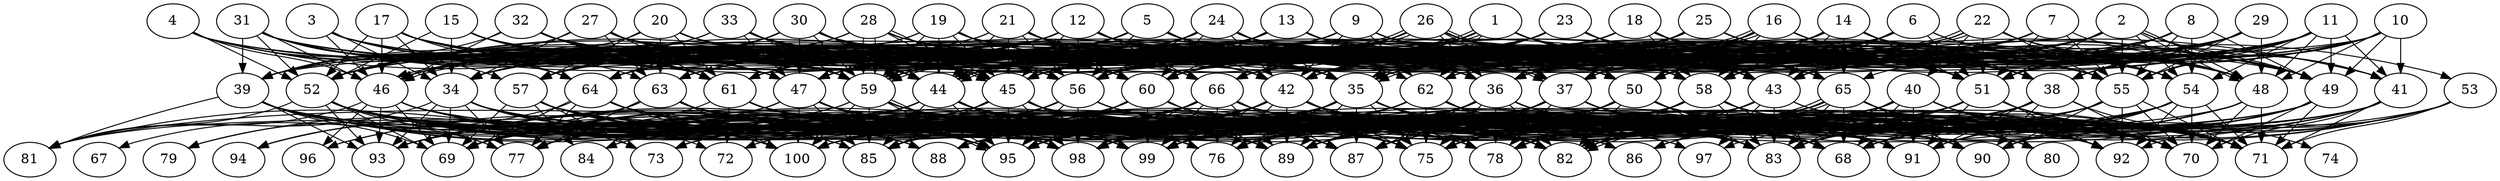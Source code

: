 // DAG automatically generated by daggen at Fri Aug  4 16:35:14 2017
// ./daggen --dot -n 100 --fat 0.8 --regular 0.8 --density 0.8 --jump 1 
digraph G {
  1 [size="28991", alpha="0.07"]
  1 -> 34 [size ="75"]
  1 -> 39 [size ="75"]
  1 -> 42 [size ="75"]
  1 -> 43 [size ="75"]
  1 -> 44 [size ="75"]
  1 -> 44 [size ="75"]
  1 -> 45 [size ="75"]
  1 -> 48 [size ="75"]
  1 -> 49 [size ="75"]
  1 -> 51 [size ="75"]
  1 -> 58 [size ="75"]
  1 -> 60 [size ="75"]
  1 -> 62 [size ="75"]
  2 [size="2390", alpha="0.10"]
  2 -> 34 [size ="210"]
  2 -> 35 [size ="210"]
  2 -> 37 [size ="210"]
  2 -> 41 [size ="210"]
  2 -> 44 [size ="210"]
  2 -> 47 [size ="210"]
  2 -> 48 [size ="210"]
  2 -> 48 [size ="210"]
  2 -> 49 [size ="210"]
  2 -> 50 [size ="210"]
  2 -> 51 [size ="210"]
  2 -> 54 [size ="210"]
  2 -> 55 [size ="210"]
  2 -> 56 [size ="210"]
  2 -> 57 [size ="210"]
  2 -> 59 [size ="210"]
  3 [size="8590", alpha="0.12"]
  3 -> 34 [size ="34"]
  3 -> 42 [size ="34"]
  3 -> 44 [size ="34"]
  3 -> 46 [size ="34"]
  3 -> 47 [size ="34"]
  3 -> 50 [size ="34"]
  3 -> 54 [size ="34"]
  3 -> 60 [size ="34"]
  3 -> 63 [size ="34"]
  4 [size="576193", alpha="0.04"]
  4 -> 35 [size ="839"]
  4 -> 46 [size ="839"]
  4 -> 47 [size ="839"]
  4 -> 50 [size ="839"]
  4 -> 52 [size ="839"]
  4 -> 56 [size ="839"]
  4 -> 61 [size ="839"]
  4 -> 64 [size ="839"]
  5 [size="1073742", alpha="0.20"]
  5 -> 34 [size ="839"]
  5 -> 36 [size ="839"]
  5 -> 42 [size ="839"]
  5 -> 43 [size ="839"]
  5 -> 44 [size ="839"]
  5 -> 46 [size ="839"]
  5 -> 48 [size ="839"]
  5 -> 50 [size ="839"]
  5 -> 51 [size ="839"]
  5 -> 52 [size ="839"]
  5 -> 55 [size ="839"]
  5 -> 56 [size ="839"]
  5 -> 58 [size ="839"]
  5 -> 59 [size ="839"]
  5 -> 61 [size ="839"]
  5 -> 63 [size ="839"]
  6 [size="42950", alpha="0.10"]
  6 -> 42 [size ="134"]
  6 -> 43 [size ="134"]
  6 -> 45 [size ="134"]
  6 -> 46 [size ="134"]
  6 -> 47 [size ="134"]
  6 -> 48 [size ="134"]
  6 -> 50 [size ="134"]
  6 -> 51 [size ="134"]
  6 -> 54 [size ="134"]
  6 -> 58 [size ="134"]
  6 -> 60 [size ="134"]
  6 -> 66 [size ="134"]
  7 [size="549756", alpha="0.01"]
  7 -> 35 [size ="537"]
  7 -> 43 [size ="537"]
  7 -> 44 [size ="537"]
  7 -> 45 [size ="537"]
  7 -> 49 [size ="537"]
  7 -> 51 [size ="537"]
  7 -> 55 [size ="537"]
  7 -> 56 [size ="537"]
  7 -> 58 [size ="537"]
  7 -> 59 [size ="537"]
  7 -> 60 [size ="537"]
  7 -> 62 [size ="537"]
  8 [size="7893", alpha="0.07"]
  8 -> 35 [size ="839"]
  8 -> 43 [size ="839"]
  8 -> 44 [size ="839"]
  8 -> 45 [size ="839"]
  8 -> 49 [size ="839"]
  8 -> 51 [size ="839"]
  8 -> 54 [size ="839"]
  8 -> 55 [size ="839"]
  8 -> 56 [size ="839"]
  8 -> 58 [size ="839"]
  8 -> 59 [size ="839"]
  9 [size="3193", alpha="0.17"]
  9 -> 34 [size ="75"]
  9 -> 41 [size ="75"]
  9 -> 42 [size ="75"]
  9 -> 43 [size ="75"]
  9 -> 45 [size ="75"]
  9 -> 47 [size ="75"]
  9 -> 49 [size ="75"]
  9 -> 51 [size ="75"]
  9 -> 52 [size ="75"]
  9 -> 56 [size ="75"]
  9 -> 58 [size ="75"]
  9 -> 61 [size ="75"]
  9 -> 62 [size ="75"]
  10 [size="28991", alpha="0.16"]
  10 -> 38 [size ="75"]
  10 -> 39 [size ="75"]
  10 -> 41 [size ="75"]
  10 -> 43 [size ="75"]
  10 -> 45 [size ="75"]
  10 -> 48 [size ="75"]
  10 -> 49 [size ="75"]
  10 -> 51 [size ="75"]
  10 -> 55 [size ="75"]
  10 -> 56 [size ="75"]
  10 -> 58 [size ="75"]
  10 -> 60 [size ="75"]
  11 [size="41638", alpha="0.08"]
  11 -> 35 [size ="34"]
  11 -> 38 [size ="34"]
  11 -> 41 [size ="34"]
  11 -> 45 [size ="34"]
  11 -> 46 [size ="34"]
  11 -> 47 [size ="34"]
  11 -> 48 [size ="34"]
  11 -> 49 [size ="34"]
  11 -> 51 [size ="34"]
  11 -> 54 [size ="34"]
  11 -> 55 [size ="34"]
  11 -> 56 [size ="34"]
  11 -> 58 [size ="34"]
  11 -> 62 [size ="34"]
  11 -> 64 [size ="34"]
  12 [size="12423", alpha="0.04"]
  12 -> 34 [size ="302"]
  12 -> 35 [size ="302"]
  12 -> 38 [size ="302"]
  12 -> 43 [size ="302"]
  12 -> 45 [size ="302"]
  12 -> 46 [size ="302"]
  12 -> 47 [size ="302"]
  12 -> 49 [size ="302"]
  12 -> 51 [size ="302"]
  12 -> 52 [size ="302"]
  12 -> 55 [size ="302"]
  12 -> 56 [size ="302"]
  12 -> 57 [size ="302"]
  12 -> 58 [size ="302"]
  12 -> 63 [size ="302"]
  12 -> 64 [size ="302"]
  12 -> 66 [size ="302"]
  13 [size="32929", alpha="0.08"]
  13 -> 36 [size ="679"]
  13 -> 38 [size ="679"]
  13 -> 44 [size ="679"]
  13 -> 46 [size ="679"]
  13 -> 49 [size ="679"]
  13 -> 51 [size ="679"]
  13 -> 52 [size ="679"]
  13 -> 56 [size ="679"]
  13 -> 58 [size ="679"]
  13 -> 60 [size ="679"]
  13 -> 63 [size ="679"]
  14 [size="12553", alpha="0.03"]
  14 -> 34 [size ="839"]
  14 -> 35 [size ="839"]
  14 -> 36 [size ="839"]
  14 -> 38 [size ="839"]
  14 -> 42 [size ="839"]
  14 -> 43 [size ="839"]
  14 -> 44 [size ="839"]
  14 -> 46 [size ="839"]
  14 -> 47 [size ="839"]
  14 -> 48 [size ="839"]
  14 -> 49 [size ="839"]
  14 -> 50 [size ="839"]
  14 -> 51 [size ="839"]
  14 -> 56 [size ="839"]
  14 -> 58 [size ="839"]
  14 -> 59 [size ="839"]
  14 -> 60 [size ="839"]
  14 -> 65 [size ="839"]
  14 -> 66 [size ="839"]
  15 [size="7346", alpha="0.06"]
  15 -> 34 [size ="210"]
  15 -> 35 [size ="210"]
  15 -> 36 [size ="210"]
  15 -> 44 [size ="210"]
  15 -> 47 [size ="210"]
  15 -> 51 [size ="210"]
  15 -> 52 [size ="210"]
  15 -> 56 [size ="210"]
  15 -> 58 [size ="210"]
  15 -> 59 [size ="210"]
  15 -> 60 [size ="210"]
  15 -> 61 [size ="210"]
  16 [size="8590", alpha="0.07"]
  16 -> 35 [size ="34"]
  16 -> 35 [size ="34"]
  16 -> 36 [size ="34"]
  16 -> 44 [size ="34"]
  16 -> 47 [size ="34"]
  16 -> 48 [size ="34"]
  16 -> 50 [size ="34"]
  16 -> 51 [size ="34"]
  16 -> 55 [size ="34"]
  16 -> 58 [size ="34"]
  16 -> 60 [size ="34"]
  16 -> 61 [size ="34"]
  16 -> 64 [size ="34"]
  17 [size="368293", alpha="0.13"]
  17 -> 34 [size ="411"]
  17 -> 44 [size ="411"]
  17 -> 45 [size ="411"]
  17 -> 46 [size ="411"]
  17 -> 47 [size ="411"]
  17 -> 48 [size ="411"]
  17 -> 50 [size ="411"]
  17 -> 51 [size ="411"]
  17 -> 52 [size ="411"]
  17 -> 56 [size ="411"]
  17 -> 58 [size ="411"]
  17 -> 59 [size ="411"]
  17 -> 64 [size ="411"]
  18 [size="189541", alpha="0.11"]
  18 -> 34 [size ="134"]
  18 -> 38 [size ="134"]
  18 -> 39 [size ="134"]
  18 -> 42 [size ="134"]
  18 -> 43 [size ="134"]
  18 -> 44 [size ="134"]
  18 -> 45 [size ="134"]
  18 -> 49 [size ="134"]
  18 -> 51 [size ="134"]
  18 -> 52 [size ="134"]
  18 -> 53 [size ="134"]
  18 -> 55 [size ="134"]
  18 -> 56 [size ="134"]
  18 -> 58 [size ="134"]
  18 -> 59 [size ="134"]
  18 -> 63 [size ="134"]
  18 -> 65 [size ="134"]
  19 [size="12876", alpha="0.05"]
  19 -> 34 [size ="537"]
  19 -> 43 [size ="537"]
  19 -> 44 [size ="537"]
  19 -> 45 [size ="537"]
  19 -> 50 [size ="537"]
  19 -> 51 [size ="537"]
  19 -> 52 [size ="537"]
  19 -> 56 [size ="537"]
  19 -> 58 [size ="537"]
  19 -> 59 [size ="537"]
  20 [size="7370", alpha="0.17"]
  20 -> 44 [size ="411"]
  20 -> 48 [size ="411"]
  20 -> 51 [size ="411"]
  20 -> 52 [size ="411"]
  20 -> 57 [size ="411"]
  20 -> 58 [size ="411"]
  20 -> 60 [size ="411"]
  20 -> 61 [size ="411"]
  20 -> 63 [size ="411"]
  20 -> 66 [size ="411"]
  21 [size="549756", alpha="0.00"]
  21 -> 37 [size ="537"]
  21 -> 43 [size ="537"]
  21 -> 44 [size ="537"]
  21 -> 45 [size ="537"]
  21 -> 46 [size ="537"]
  21 -> 51 [size ="537"]
  21 -> 52 [size ="537"]
  21 -> 56 [size ="537"]
  21 -> 58 [size ="537"]
  21 -> 60 [size ="537"]
  21 -> 66 [size ="537"]
  22 [size="716", alpha="0.07"]
  22 -> 40 [size ="34"]
  22 -> 42 [size ="34"]
  22 -> 45 [size ="34"]
  22 -> 46 [size ="34"]
  22 -> 46 [size ="34"]
  22 -> 48 [size ="34"]
  22 -> 49 [size ="34"]
  22 -> 51 [size ="34"]
  22 -> 55 [size ="34"]
  22 -> 56 [size ="34"]
  22 -> 59 [size ="34"]
  23 [size="3989", alpha="0.13"]
  23 -> 34 [size ="75"]
  23 -> 35 [size ="75"]
  23 -> 42 [size ="75"]
  23 -> 43 [size ="75"]
  23 -> 51 [size ="75"]
  23 -> 52 [size ="75"]
  23 -> 55 [size ="75"]
  23 -> 58 [size ="75"]
  23 -> 59 [size ="75"]
  23 -> 60 [size ="75"]
  23 -> 65 [size ="75"]
  24 [size="719885", alpha="0.05"]
  24 -> 34 [size ="679"]
  24 -> 35 [size ="679"]
  24 -> 42 [size ="679"]
  24 -> 44 [size ="679"]
  24 -> 45 [size ="679"]
  24 -> 47 [size ="679"]
  24 -> 51 [size ="679"]
  24 -> 54 [size ="679"]
  24 -> 55 [size ="679"]
  24 -> 56 [size ="679"]
  24 -> 59 [size ="679"]
  24 -> 60 [size ="679"]
  24 -> 61 [size ="679"]
  25 [size="5215", alpha="0.17"]
  25 -> 35 [size ="411"]
  25 -> 36 [size ="411"]
  25 -> 37 [size ="411"]
  25 -> 41 [size ="411"]
  25 -> 45 [size ="411"]
  25 -> 47 [size ="411"]
  25 -> 48 [size ="411"]
  25 -> 51 [size ="411"]
  25 -> 52 [size ="411"]
  25 -> 55 [size ="411"]
  25 -> 57 [size ="411"]
  25 -> 59 [size ="411"]
  25 -> 66 [size ="411"]
  26 [size="313127", alpha="0.13"]
  26 -> 36 [size ="537"]
  26 -> 37 [size ="537"]
  26 -> 37 [size ="537"]
  26 -> 44 [size ="537"]
  26 -> 50 [size ="537"]
  26 -> 51 [size ="537"]
  26 -> 52 [size ="537"]
  26 -> 55 [size ="537"]
  26 -> 56 [size ="537"]
  26 -> 58 [size ="537"]
  26 -> 59 [size ="537"]
  26 -> 59 [size ="537"]
  26 -> 60 [size ="537"]
  26 -> 65 [size ="537"]
  26 -> 66 [size ="537"]
  27 [size="360983", alpha="0.16"]
  27 -> 34 [size ="411"]
  27 -> 36 [size ="411"]
  27 -> 37 [size ="411"]
  27 -> 42 [size ="411"]
  27 -> 43 [size ="411"]
  27 -> 44 [size ="411"]
  27 -> 45 [size ="411"]
  27 -> 52 [size ="411"]
  27 -> 55 [size ="411"]
  27 -> 56 [size ="411"]
  27 -> 59 [size ="411"]
  27 -> 61 [size ="411"]
  27 -> 63 [size ="411"]
  28 [size="67869", alpha="0.00"]
  28 -> 35 [size ="134"]
  28 -> 37 [size ="134"]
  28 -> 38 [size ="134"]
  28 -> 39 [size ="134"]
  28 -> 42 [size ="134"]
  28 -> 45 [size ="134"]
  28 -> 45 [size ="134"]
  28 -> 55 [size ="134"]
  28 -> 57 [size ="134"]
  28 -> 59 [size ="134"]
  28 -> 59 [size ="134"]
  29 [size="68719", alpha="0.16"]
  29 -> 36 [size ="134"]
  29 -> 37 [size ="134"]
  29 -> 38 [size ="134"]
  29 -> 43 [size ="134"]
  29 -> 44 [size ="134"]
  29 -> 48 [size ="134"]
  29 -> 50 [size ="134"]
  29 -> 51 [size ="134"]
  29 -> 55 [size ="134"]
  29 -> 58 [size ="134"]
  29 -> 62 [size ="134"]
  29 -> 64 [size ="134"]
  29 -> 65 [size ="134"]
  29 -> 66 [size ="134"]
  30 [size="57367", alpha="0.15"]
  30 -> 36 [size ="75"]
  30 -> 42 [size ="75"]
  30 -> 44 [size ="75"]
  30 -> 45 [size ="75"]
  30 -> 47 [size ="75"]
  30 -> 51 [size ="75"]
  30 -> 52 [size ="75"]
  30 -> 55 [size ="75"]
  30 -> 57 [size ="75"]
  30 -> 58 [size ="75"]
  30 -> 59 [size ="75"]
  30 -> 60 [size ="75"]
  30 -> 64 [size ="75"]
  30 -> 65 [size ="75"]
  31 [size="231033", alpha="0.07"]
  31 -> 36 [size ="679"]
  31 -> 39 [size ="679"]
  31 -> 44 [size ="679"]
  31 -> 45 [size ="679"]
  31 -> 46 [size ="679"]
  31 -> 47 [size ="679"]
  31 -> 50 [size ="679"]
  31 -> 52 [size ="679"]
  31 -> 56 [size ="679"]
  31 -> 57 [size ="679"]
  31 -> 58 [size ="679"]
  31 -> 59 [size ="679"]
  31 -> 61 [size ="679"]
  31 -> 62 [size ="679"]
  31 -> 64 [size ="679"]
  32 [size="13910", alpha="0.09"]
  32 -> 36 [size ="302"]
  32 -> 39 [size ="302"]
  32 -> 43 [size ="302"]
  32 -> 44 [size ="302"]
  32 -> 45 [size ="302"]
  32 -> 46 [size ="302"]
  32 -> 47 [size ="302"]
  32 -> 54 [size ="302"]
  32 -> 56 [size ="302"]
  32 -> 58 [size ="302"]
  32 -> 59 [size ="302"]
  32 -> 61 [size ="302"]
  33 [size="4462", alpha="0.15"]
  33 -> 35 [size ="75"]
  33 -> 36 [size ="75"]
  33 -> 39 [size ="75"]
  33 -> 42 [size ="75"]
  33 -> 43 [size ="75"]
  33 -> 44 [size ="75"]
  33 -> 45 [size ="75"]
  33 -> 46 [size ="75"]
  33 -> 47 [size ="75"]
  33 -> 48 [size ="75"]
  33 -> 59 [size ="75"]
  34 [size="11643", alpha="0.09"]
  34 -> 69 [size ="679"]
  34 -> 72 [size ="679"]
  34 -> 75 [size ="679"]
  34 -> 76 [size ="679"]
  34 -> 77 [size ="679"]
  34 -> 81 [size ="679"]
  34 -> 82 [size ="679"]
  34 -> 86 [size ="679"]
  34 -> 87 [size ="679"]
  34 -> 88 [size ="679"]
  34 -> 89 [size ="679"]
  34 -> 91 [size ="679"]
  34 -> 93 [size ="679"]
  34 -> 99 [size ="679"]
  34 -> 100 [size ="679"]
  35 [size="327530", alpha="0.00"]
  35 -> 68 [size ="537"]
  35 -> 69 [size ="537"]
  35 -> 72 [size ="537"]
  35 -> 75 [size ="537"]
  35 -> 76 [size ="537"]
  35 -> 77 [size ="537"]
  35 -> 82 [size ="537"]
  35 -> 83 [size ="537"]
  35 -> 87 [size ="537"]
  35 -> 88 [size ="537"]
  35 -> 89 [size ="537"]
  35 -> 90 [size ="537"]
  35 -> 91 [size ="537"]
  35 -> 92 [size ="537"]
  35 -> 93 [size ="537"]
  35 -> 98 [size ="537"]
  35 -> 99 [size ="537"]
  35 -> 100 [size ="537"]
  36 [size="816926", alpha="0.13"]
  36 -> 68 [size ="679"]
  36 -> 70 [size ="679"]
  36 -> 72 [size ="679"]
  36 -> 75 [size ="679"]
  36 -> 76 [size ="679"]
  36 -> 77 [size ="679"]
  36 -> 78 [size ="679"]
  36 -> 80 [size ="679"]
  36 -> 82 [size ="679"]
  36 -> 83 [size ="679"]
  36 -> 84 [size ="679"]
  36 -> 87 [size ="679"]
  36 -> 88 [size ="679"]
  36 -> 89 [size ="679"]
  36 -> 90 [size ="679"]
  36 -> 91 [size ="679"]
  36 -> 92 [size ="679"]
  36 -> 98 [size ="679"]
  36 -> 99 [size ="679"]
  37 [size="549756", alpha="0.12"]
  37 -> 68 [size ="537"]
  37 -> 69 [size ="537"]
  37 -> 70 [size ="537"]
  37 -> 75 [size ="537"]
  37 -> 76 [size ="537"]
  37 -> 77 [size ="537"]
  37 -> 78 [size ="537"]
  37 -> 83 [size ="537"]
  37 -> 87 [size ="537"]
  37 -> 89 [size ="537"]
  37 -> 91 [size ="537"]
  37 -> 98 [size ="537"]
  37 -> 99 [size ="537"]
  38 [size="513349", alpha="0.09"]
  38 -> 68 [size ="537"]
  38 -> 70 [size ="537"]
  38 -> 71 [size ="537"]
  38 -> 75 [size ="537"]
  38 -> 76 [size ="537"]
  38 -> 77 [size ="537"]
  38 -> 87 [size ="537"]
  38 -> 89 [size ="537"]
  38 -> 90 [size ="537"]
  38 -> 91 [size ="537"]
  38 -> 99 [size ="537"]
  38 -> 100 [size ="537"]
  39 [size="68719", alpha="0.04"]
  39 -> 68 [size ="134"]
  39 -> 69 [size ="134"]
  39 -> 75 [size ="134"]
  39 -> 76 [size ="134"]
  39 -> 77 [size ="134"]
  39 -> 81 [size ="134"]
  39 -> 88 [size ="134"]
  39 -> 89 [size ="134"]
  39 -> 93 [size ="134"]
  39 -> 95 [size ="134"]
  39 -> 98 [size ="134"]
  39 -> 100 [size ="134"]
  40 [size="368293", alpha="0.10"]
  40 -> 68 [size ="411"]
  40 -> 70 [size ="411"]
  40 -> 71 [size ="411"]
  40 -> 73 [size ="411"]
  40 -> 75 [size ="411"]
  40 -> 76 [size ="411"]
  40 -> 82 [size ="411"]
  40 -> 83 [size ="411"]
  40 -> 85 [size ="411"]
  40 -> 87 [size ="411"]
  40 -> 89 [size ="411"]
  40 -> 91 [size ="411"]
  40 -> 92 [size ="411"]
  40 -> 98 [size ="411"]
  40 -> 99 [size ="411"]
  40 -> 100 [size ="411"]
  41 [size="17928", alpha="0.10"]
  41 -> 68 [size ="302"]
  41 -> 70 [size ="302"]
  41 -> 71 [size ="302"]
  41 -> 75 [size ="302"]
  41 -> 76 [size ="302"]
  41 -> 82 [size ="302"]
  41 -> 83 [size ="302"]
  41 -> 89 [size ="302"]
  41 -> 95 [size ="302"]
  41 -> 98 [size ="302"]
  42 [size="716", alpha="0.13"]
  42 -> 70 [size ="34"]
  42 -> 71 [size ="34"]
  42 -> 72 [size ="34"]
  42 -> 73 [size ="34"]
  42 -> 75 [size ="34"]
  42 -> 76 [size ="34"]
  42 -> 77 [size ="34"]
  42 -> 78 [size ="34"]
  42 -> 82 [size ="34"]
  42 -> 83 [size ="34"]
  42 -> 85 [size ="34"]
  42 -> 86 [size ="34"]
  42 -> 89 [size ="34"]
  42 -> 91 [size ="34"]
  42 -> 92 [size ="34"]
  42 -> 93 [size ="34"]
  42 -> 95 [size ="34"]
  42 -> 98 [size ="34"]
  42 -> 99 [size ="34"]
  43 [size="1488", alpha="0.12"]
  43 -> 71 [size ="34"]
  43 -> 76 [size ="34"]
  43 -> 82 [size ="34"]
  43 -> 83 [size ="34"]
  43 -> 85 [size ="34"]
  43 -> 89 [size ="34"]
  43 -> 92 [size ="34"]
  43 -> 95 [size ="34"]
  43 -> 97 [size ="34"]
  43 -> 98 [size ="34"]
  43 -> 99 [size ="34"]
  43 -> 100 [size ="34"]
  44 [size="37992", alpha="0.08"]
  44 -> 68 [size ="839"]
  44 -> 69 [size ="839"]
  44 -> 70 [size ="839"]
  44 -> 73 [size ="839"]
  44 -> 76 [size ="839"]
  44 -> 78 [size ="839"]
  44 -> 82 [size ="839"]
  44 -> 83 [size ="839"]
  44 -> 84 [size ="839"]
  44 -> 85 [size ="839"]
  44 -> 87 [size ="839"]
  44 -> 89 [size ="839"]
  44 -> 91 [size ="839"]
  44 -> 95 [size ="839"]
  44 -> 96 [size ="839"]
  44 -> 98 [size ="839"]
  44 -> 99 [size ="839"]
  45 [size="521559", alpha="0.00"]
  45 -> 70 [size ="679"]
  45 -> 73 [size ="679"]
  45 -> 77 [size ="679"]
  45 -> 81 [size ="679"]
  45 -> 82 [size ="679"]
  45 -> 83 [size ="679"]
  45 -> 85 [size ="679"]
  45 -> 89 [size ="679"]
  45 -> 95 [size ="679"]
  45 -> 98 [size ="679"]
  45 -> 99 [size ="679"]
  46 [size="352508", alpha="0.15"]
  46 -> 68 [size ="679"]
  46 -> 69 [size ="679"]
  46 -> 76 [size ="679"]
  46 -> 81 [size ="679"]
  46 -> 82 [size ="679"]
  46 -> 83 [size ="679"]
  46 -> 87 [size ="679"]
  46 -> 89 [size ="679"]
  46 -> 93 [size ="679"]
  46 -> 96 [size ="679"]
  46 -> 98 [size ="679"]
  46 -> 99 [size ="679"]
  47 [size="549756", alpha="0.06"]
  47 -> 69 [size ="537"]
  47 -> 71 [size ="537"]
  47 -> 75 [size ="537"]
  47 -> 76 [size ="537"]
  47 -> 78 [size ="537"]
  47 -> 82 [size ="537"]
  47 -> 83 [size ="537"]
  47 -> 85 [size ="537"]
  47 -> 89 [size ="537"]
  47 -> 90 [size ="537"]
  47 -> 93 [size ="537"]
  47 -> 94 [size ="537"]
  47 -> 95 [size ="537"]
  47 -> 99 [size ="537"]
  47 -> 100 [size ="537"]
  48 [size="795", alpha="0.05"]
  48 -> 68 [size ="34"]
  48 -> 70 [size ="34"]
  48 -> 71 [size ="34"]
  48 -> 76 [size ="34"]
  48 -> 82 [size ="34"]
  48 -> 89 [size ="34"]
  48 -> 99 [size ="34"]
  49 [size="1073742", alpha="0.14"]
  49 -> 68 [size ="839"]
  49 -> 70 [size ="839"]
  49 -> 71 [size ="839"]
  49 -> 75 [size ="839"]
  49 -> 76 [size ="839"]
  49 -> 78 [size ="839"]
  49 -> 83 [size ="839"]
  49 -> 89 [size ="839"]
  49 -> 90 [size ="839"]
  49 -> 91 [size ="839"]
  49 -> 95 [size ="839"]
  49 -> 99 [size ="839"]
  50 [size="68719", alpha="0.09"]
  50 -> 68 [size ="134"]
  50 -> 69 [size ="134"]
  50 -> 70 [size ="134"]
  50 -> 75 [size ="134"]
  50 -> 78 [size ="134"]
  50 -> 82 [size ="134"]
  50 -> 83 [size ="134"]
  50 -> 88 [size ="134"]
  50 -> 89 [size ="134"]
  50 -> 91 [size ="134"]
  50 -> 92 [size ="134"]
  50 -> 95 [size ="134"]
  50 -> 99 [size ="134"]
  51 [size="309229", alpha="0.18"]
  51 -> 70 [size ="411"]
  51 -> 71 [size ="411"]
  51 -> 74 [size ="411"]
  51 -> 76 [size ="411"]
  51 -> 81 [size ="411"]
  51 -> 82 [size ="411"]
  51 -> 83 [size ="411"]
  51 -> 86 [size ="411"]
  51 -> 91 [size ="411"]
  51 -> 92 [size ="411"]
  51 -> 93 [size ="411"]
  52 [size="6713", alpha="0.03"]
  52 -> 69 [size ="302"]
  52 -> 70 [size ="302"]
  52 -> 71 [size ="302"]
  52 -> 73 [size ="302"]
  52 -> 75 [size ="302"]
  52 -> 76 [size ="302"]
  52 -> 77 [size ="302"]
  52 -> 78 [size ="302"]
  52 -> 81 [size ="302"]
  52 -> 83 [size ="302"]
  52 -> 85 [size ="302"]
  52 -> 89 [size ="302"]
  52 -> 90 [size ="302"]
  52 -> 93 [size ="302"]
  52 -> 95 [size ="302"]
  52 -> 98 [size ="302"]
  52 -> 99 [size ="302"]
  52 -> 100 [size ="302"]
  53 [size="231928", alpha="0.20"]
  53 -> 68 [size ="302"]
  53 -> 71 [size ="302"]
  53 -> 78 [size ="302"]
  53 -> 82 [size ="302"]
  53 -> 83 [size ="302"]
  53 -> 90 [size ="302"]
  53 -> 92 [size ="302"]
  53 -> 98 [size ="302"]
  54 [size="368293", alpha="0.09"]
  54 -> 70 [size ="411"]
  54 -> 71 [size ="411"]
  54 -> 75 [size ="411"]
  54 -> 78 [size ="411"]
  54 -> 83 [size ="411"]
  54 -> 88 [size ="411"]
  54 -> 90 [size ="411"]
  54 -> 91 [size ="411"]
  54 -> 92 [size ="411"]
  54 -> 97 [size ="411"]
  54 -> 99 [size ="411"]
  54 -> 100 [size ="411"]
  55 [size="16225", alpha="0.12"]
  55 -> 70 [size ="839"]
  55 -> 71 [size ="839"]
  55 -> 75 [size ="839"]
  55 -> 82 [size ="839"]
  55 -> 86 [size ="839"]
  55 -> 87 [size ="839"]
  55 -> 89 [size ="839"]
  55 -> 90 [size ="839"]
  55 -> 92 [size ="839"]
  55 -> 95 [size ="839"]
  55 -> 98 [size ="839"]
  56 [size="78861", alpha="0.13"]
  56 -> 68 [size ="134"]
  56 -> 75 [size ="134"]
  56 -> 82 [size ="134"]
  56 -> 85 [size ="134"]
  56 -> 95 [size ="134"]
  56 -> 96 [size ="134"]
  56 -> 97 [size ="134"]
  56 -> 98 [size ="134"]
  56 -> 100 [size ="134"]
  57 [size="13405", alpha="0.17"]
  57 -> 69 [size ="411"]
  57 -> 73 [size ="411"]
  57 -> 75 [size ="411"]
  57 -> 83 [size ="411"]
  57 -> 84 [size ="411"]
  57 -> 85 [size ="411"]
  57 -> 89 [size ="411"]
  57 -> 92 [size ="411"]
  57 -> 95 [size ="411"]
  57 -> 97 [size ="411"]
  57 -> 98 [size ="411"]
  57 -> 100 [size ="411"]
  58 [size="448000", alpha="0.05"]
  58 -> 68 [size ="839"]
  58 -> 71 [size ="839"]
  58 -> 75 [size ="839"]
  58 -> 78 [size ="839"]
  58 -> 80 [size ="839"]
  58 -> 82 [size ="839"]
  58 -> 83 [size ="839"]
  58 -> 85 [size ="839"]
  58 -> 89 [size ="839"]
  58 -> 92 [size ="839"]
  58 -> 95 [size ="839"]
  58 -> 100 [size ="839"]
  59 [size="12287", alpha="0.13"]
  59 -> 70 [size ="537"]
  59 -> 75 [size ="537"]
  59 -> 76 [size ="537"]
  59 -> 78 [size ="537"]
  59 -> 79 [size ="537"]
  59 -> 83 [size ="537"]
  59 -> 85 [size ="537"]
  59 -> 89 [size ="537"]
  59 -> 94 [size ="537"]
  59 -> 95 [size ="537"]
  59 -> 95 [size ="537"]
  59 -> 99 [size ="537"]
  59 -> 100 [size ="537"]
  60 [size="8590", alpha="0.15"]
  60 -> 73 [size ="34"]
  60 -> 75 [size ="34"]
  60 -> 82 [size ="34"]
  60 -> 85 [size ="34"]
  60 -> 89 [size ="34"]
  60 -> 95 [size ="34"]
  60 -> 99 [size ="34"]
  60 -> 100 [size ="34"]
  61 [size="782758", alpha="0.06"]
  61 -> 69 [size ="679"]
  61 -> 72 [size ="679"]
  61 -> 75 [size ="679"]
  61 -> 86 [size ="679"]
  61 -> 89 [size ="679"]
  61 -> 90 [size ="679"]
  61 -> 91 [size ="679"]
  61 -> 92 [size ="679"]
  61 -> 95 [size ="679"]
  61 -> 99 [size ="679"]
  62 [size="368293", alpha="0.14"]
  62 -> 68 [size ="411"]
  62 -> 69 [size ="411"]
  62 -> 71 [size ="411"]
  62 -> 73 [size ="411"]
  62 -> 75 [size ="411"]
  62 -> 80 [size ="411"]
  62 -> 82 [size ="411"]
  62 -> 88 [size ="411"]
  62 -> 90 [size ="411"]
  62 -> 93 [size ="411"]
  62 -> 95 [size ="411"]
  62 -> 99 [size ="411"]
  62 -> 100 [size ="411"]
  63 [size="21293", alpha="0.07"]
  63 -> 68 [size ="411"]
  63 -> 71 [size ="411"]
  63 -> 77 [size ="411"]
  63 -> 78 [size ="411"]
  63 -> 79 [size ="411"]
  63 -> 82 [size ="411"]
  63 -> 83 [size ="411"]
  63 -> 87 [size ="411"]
  63 -> 88 [size ="411"]
  63 -> 92 [size ="411"]
  63 -> 94 [size ="411"]
  63 -> 95 [size ="411"]
  63 -> 98 [size ="411"]
  63 -> 99 [size ="411"]
  63 -> 100 [size ="411"]
  64 [size="782758", alpha="0.19"]
  64 -> 67 [size ="679"]
  64 -> 68 [size ="679"]
  64 -> 69 [size ="679"]
  64 -> 70 [size ="679"]
  64 -> 76 [size ="679"]
  64 -> 77 [size ="679"]
  64 -> 82 [size ="679"]
  64 -> 90 [size ="679"]
  64 -> 95 [size ="679"]
  64 -> 98 [size ="679"]
  64 -> 99 [size ="679"]
  64 -> 100 [size ="679"]
  65 [size="231928", alpha="0.05"]
  65 -> 68 [size ="302"]
  65 -> 69 [size ="302"]
  65 -> 70 [size ="302"]
  65 -> 75 [size ="302"]
  65 -> 80 [size ="302"]
  65 -> 82 [size ="302"]
  65 -> 82 [size ="302"]
  65 -> 83 [size ="302"]
  65 -> 85 [size ="302"]
  65 -> 86 [size ="302"]
  65 -> 87 [size ="302"]
  65 -> 89 [size ="302"]
  65 -> 90 [size ="302"]
  65 -> 92 [size ="302"]
  65 -> 95 [size ="302"]
  65 -> 98 [size ="302"]
  65 -> 99 [size ="302"]
  65 -> 100 [size ="302"]
  66 [size="200327", alpha="0.17"]
  66 -> 69 [size ="134"]
  66 -> 70 [size ="134"]
  66 -> 76 [size ="134"]
  66 -> 81 [size ="134"]
  66 -> 82 [size ="134"]
  66 -> 85 [size ="134"]
  66 -> 87 [size ="134"]
  66 -> 89 [size ="134"]
  66 -> 92 [size ="134"]
  66 -> 93 [size ="134"]
  66 -> 95 [size ="134"]
  66 -> 98 [size ="134"]
  66 -> 99 [size ="134"]
  66 -> 100 [size ="134"]
  67 [size="134218", alpha="0.03"]
  68 [size="339414", alpha="0.04"]
  69 [size="76571", alpha="0.18"]
  70 [size="30197", alpha="0.02"]
  71 [size="231928", alpha="0.05"]
  72 [size="28991", alpha="0.20"]
  73 [size="86924", alpha="0.09"]
  74 [size="445161", alpha="0.02"]
  75 [size="199245", alpha="0.20"]
  76 [size="1058733", alpha="0.19"]
  77 [size="8590", alpha="0.10"]
  78 [size="198420", alpha="0.01"]
  79 [size="1650", alpha="0.01"]
  80 [size="134218", alpha="0.20"]
  81 [size="390218", alpha="0.15"]
  82 [size="57330", alpha="0.10"]
  83 [size="41376", alpha="0.17"]
  84 [size="549756", alpha="0.06"]
  85 [size="34250", alpha="0.04"]
  86 [size="28991", alpha="0.06"]
  87 [size="8590", alpha="0.05"]
  88 [size="3994", alpha="0.08"]
  89 [size="120259", alpha="0.02"]
  90 [size="8590", alpha="0.04"]
  91 [size="88355", alpha="0.12"]
  92 [size="5255", alpha="0.13"]
  93 [size="20705", alpha="0.17"]
  94 [size="71772", alpha="0.10"]
  95 [size="14474", alpha="0.10"]
  96 [size="734674", alpha="0.01"]
  97 [size="368293", alpha="0.14"]
  98 [size="294158", alpha="0.12"]
  99 [size="3732", alpha="0.16"]
  100 [size="368293", alpha="0.19"]
}
